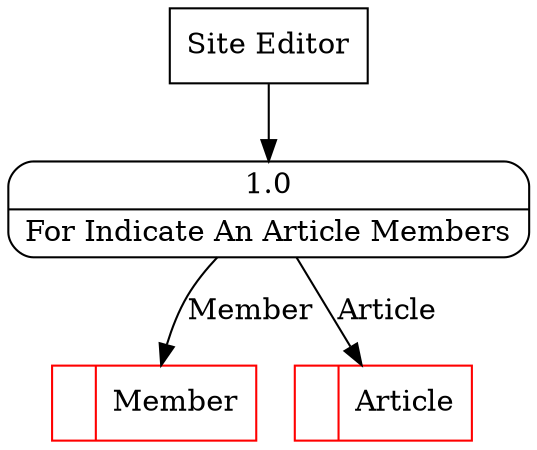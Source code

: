 digraph dfd2{ 
node[shape=record]
200 [label="<f0>  |<f1> Member " color=red];
201 [label="<f0>  |<f1> Article " color=red];
202 [label="Site Editor" shape=box];
203 [label="{<f0> 1.0|<f1> For Indicate An Article Members }" shape=Mrecord];
202 -> 203
203 -> 201 [label="Article"]
203 -> 200 [label="Member"]
}